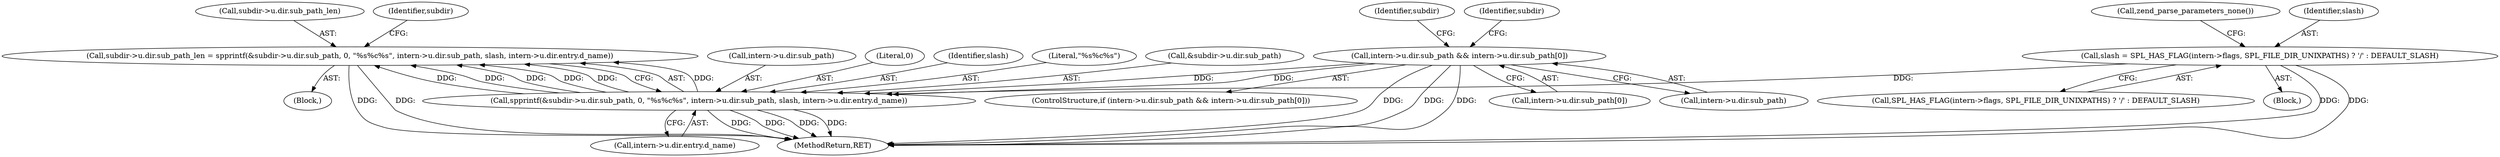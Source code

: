 digraph "0_php-src_7245bff300d3fa8bacbef7897ff080a6f1c23eba?w=1_18@pointer" {
"1000170" [label="(Call,subdir->u.dir.sub_path_len = spprintf(&subdir->u.dir.sub_path, 0, \"%s%c%s\", intern->u.dir.sub_path, slash, intern->u.dir.entry.d_name))"];
"1000178" [label="(Call,spprintf(&subdir->u.dir.sub_path, 0, \"%s%c%s\", intern->u.dir.sub_path, slash, intern->u.dir.entry.d_name))"];
"1000152" [label="(Call,intern->u.dir.sub_path && intern->u.dir.sub_path[0])"];
"1000108" [label="(Call,slash = SPL_HAS_FLAG(intern->flags, SPL_FILE_DIR_UNIXPATHS) ? '/' : DEFAULT_SLASH)"];
"1000189" [label="(Call,intern->u.dir.sub_path)"];
"1000178" [label="(Call,spprintf(&subdir->u.dir.sub_path, 0, \"%s%c%s\", intern->u.dir.sub_path, slash, intern->u.dir.entry.d_name))"];
"1000171" [label="(Call,subdir->u.dir.sub_path_len)"];
"1000160" [label="(Call,intern->u.dir.sub_path[0])"];
"1000108" [label="(Call,slash = SPL_HAS_FLAG(intern->flags, SPL_FILE_DIR_UNIXPATHS) ? '/' : DEFAULT_SLASH)"];
"1000197" [label="(Call,intern->u.dir.entry.d_name)"];
"1000169" [label="(Block,)"];
"1000152" [label="(Call,intern->u.dir.sub_path && intern->u.dir.sub_path[0])"];
"1000272" [label="(MethodReturn,RET)"];
"1000170" [label="(Call,subdir->u.dir.sub_path_len = spprintf(&subdir->u.dir.sub_path, 0, \"%s%c%s\", intern->u.dir.sub_path, slash, intern->u.dir.entry.d_name))"];
"1000187" [label="(Literal,0)"];
"1000196" [label="(Identifier,slash)"];
"1000212" [label="(Identifier,subdir)"];
"1000153" [label="(Call,intern->u.dir.sub_path)"];
"1000174" [label="(Identifier,subdir)"];
"1000188" [label="(Literal,\"%s%c%s\")"];
"1000110" [label="(Call,SPL_HAS_FLAG(intern->flags, SPL_FILE_DIR_UNIXPATHS) ? '/' : DEFAULT_SLASH)"];
"1000179" [label="(Call,&subdir->u.dir.sub_path)"];
"1000120" [label="(Call,zend_parse_parameters_none())"];
"1000253" [label="(Identifier,subdir)"];
"1000103" [label="(Block,)"];
"1000109" [label="(Identifier,slash)"];
"1000151" [label="(ControlStructure,if (intern->u.dir.sub_path && intern->u.dir.sub_path[0]))"];
"1000170" -> "1000169"  [label="AST: "];
"1000170" -> "1000178"  [label="CFG: "];
"1000171" -> "1000170"  [label="AST: "];
"1000178" -> "1000170"  [label="AST: "];
"1000253" -> "1000170"  [label="CFG: "];
"1000170" -> "1000272"  [label="DDG: "];
"1000170" -> "1000272"  [label="DDG: "];
"1000178" -> "1000170"  [label="DDG: "];
"1000178" -> "1000170"  [label="DDG: "];
"1000178" -> "1000170"  [label="DDG: "];
"1000178" -> "1000170"  [label="DDG: "];
"1000178" -> "1000170"  [label="DDG: "];
"1000178" -> "1000170"  [label="DDG: "];
"1000178" -> "1000197"  [label="CFG: "];
"1000179" -> "1000178"  [label="AST: "];
"1000187" -> "1000178"  [label="AST: "];
"1000188" -> "1000178"  [label="AST: "];
"1000189" -> "1000178"  [label="AST: "];
"1000196" -> "1000178"  [label="AST: "];
"1000197" -> "1000178"  [label="AST: "];
"1000178" -> "1000272"  [label="DDG: "];
"1000178" -> "1000272"  [label="DDG: "];
"1000178" -> "1000272"  [label="DDG: "];
"1000178" -> "1000272"  [label="DDG: "];
"1000152" -> "1000178"  [label="DDG: "];
"1000152" -> "1000178"  [label="DDG: "];
"1000108" -> "1000178"  [label="DDG: "];
"1000152" -> "1000151"  [label="AST: "];
"1000152" -> "1000153"  [label="CFG: "];
"1000152" -> "1000160"  [label="CFG: "];
"1000153" -> "1000152"  [label="AST: "];
"1000160" -> "1000152"  [label="AST: "];
"1000174" -> "1000152"  [label="CFG: "];
"1000212" -> "1000152"  [label="CFG: "];
"1000152" -> "1000272"  [label="DDG: "];
"1000152" -> "1000272"  [label="DDG: "];
"1000152" -> "1000272"  [label="DDG: "];
"1000108" -> "1000103"  [label="AST: "];
"1000108" -> "1000110"  [label="CFG: "];
"1000109" -> "1000108"  [label="AST: "];
"1000110" -> "1000108"  [label="AST: "];
"1000120" -> "1000108"  [label="CFG: "];
"1000108" -> "1000272"  [label="DDG: "];
"1000108" -> "1000272"  [label="DDG: "];
}
